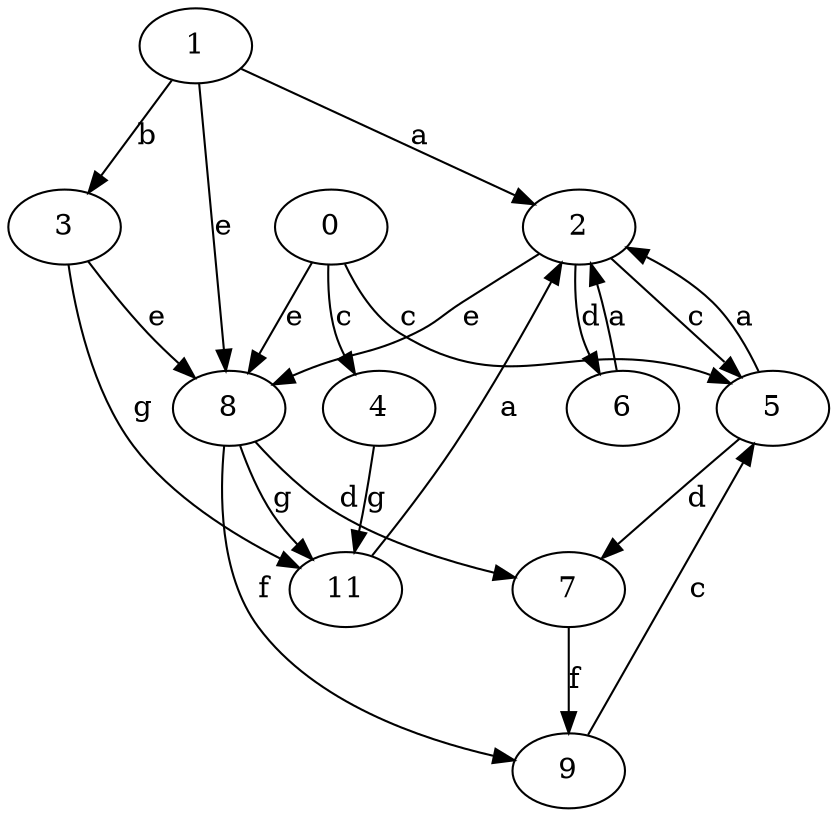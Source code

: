 strict digraph  {
1;
2;
3;
4;
5;
6;
7;
0;
8;
9;
11;
1 -> 2  [label=a];
1 -> 3  [label=b];
1 -> 8  [label=e];
2 -> 5  [label=c];
2 -> 6  [label=d];
2 -> 8  [label=e];
3 -> 8  [label=e];
3 -> 11  [label=g];
4 -> 11  [label=g];
5 -> 2  [label=a];
5 -> 7  [label=d];
6 -> 2  [label=a];
7 -> 9  [label=f];
0 -> 4  [label=c];
0 -> 5  [label=c];
0 -> 8  [label=e];
8 -> 7  [label=d];
8 -> 9  [label=f];
8 -> 11  [label=g];
9 -> 5  [label=c];
11 -> 2  [label=a];
}
